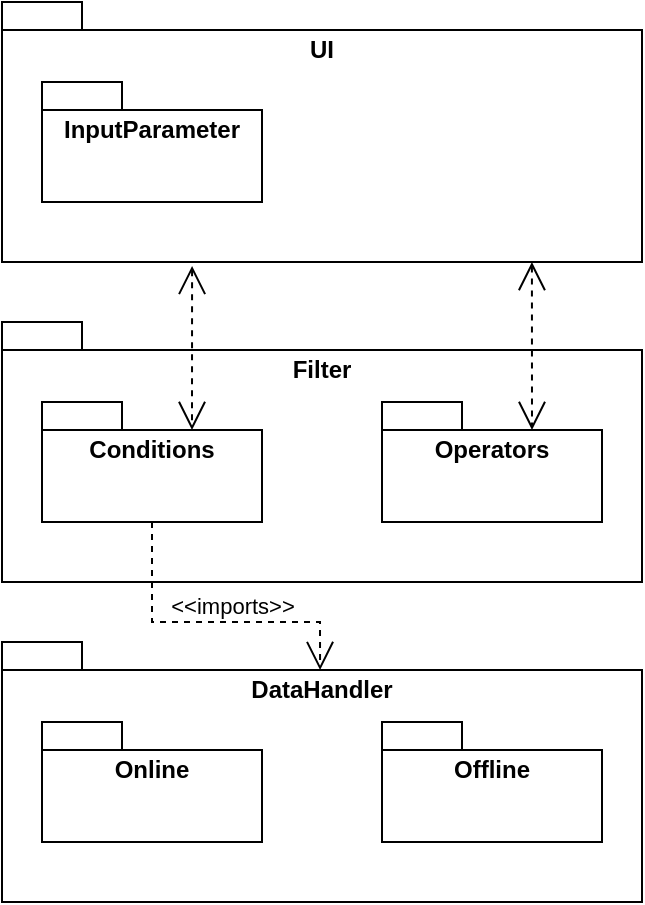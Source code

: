 <mxfile version="22.1.4" type="device">
  <diagram name="Page-1" id="4A2ldnu6Xc7ZFyDIuhB-">
    <mxGraphModel dx="1050" dy="574" grid="1" gridSize="10" guides="1" tooltips="1" connect="1" arrows="1" fold="1" page="1" pageScale="1" pageWidth="1100" pageHeight="850" math="0" shadow="0">
      <root>
        <mxCell id="0" />
        <mxCell id="1" parent="0" />
        <mxCell id="Z8BQ2JkEAXYIqbNXg26a-8" value="Filter" style="shape=folder;fontStyle=1;spacingTop=10;tabWidth=40;tabHeight=14;tabPosition=left;html=1;whiteSpace=wrap;verticalAlign=top;" parent="1" vertex="1">
          <mxGeometry x="120" y="280" width="320" height="130" as="geometry" />
        </mxCell>
        <mxCell id="Z8BQ2JkEAXYIqbNXg26a-1" value="Conditions" style="shape=folder;fontStyle=1;spacingTop=10;tabWidth=40;tabHeight=14;tabPosition=left;html=1;whiteSpace=wrap;verticalAlign=top;" parent="1" vertex="1">
          <mxGeometry x="140" y="320" width="110" height="60" as="geometry" />
        </mxCell>
        <mxCell id="Z8BQ2JkEAXYIqbNXg26a-2" value="UI" style="shape=folder;fontStyle=1;spacingTop=10;tabWidth=40;tabHeight=14;tabPosition=left;html=1;whiteSpace=wrap;verticalAlign=top;points=[[0,0,0,0,0],[0,0,0,0,14],[0,0,0,0,43],[0,0,0,0,72],[0,0,0,0,101],[0,0,0,0,130],[0,0,0,20,0],[0,0,0,40,0],[0,0,0,40,14],[0,0,0,180,14],[0,0,0,320,14],[0,0,0,320,43],[0,0,0,320,72],[0,0,0,320,101],[0,0,0,320,130],[0.12,1,0,0,0],[0.25,1,0,0,0],[0.37,1,0,0,0],[0.5,1,0,0,0],[0.63,1,0,0,0],[0.75,1,0,0,0],[0.87,1,0,0,0]];" parent="1" vertex="1">
          <mxGeometry x="120" y="120" width="320" height="130" as="geometry" />
        </mxCell>
        <mxCell id="Z8BQ2JkEAXYIqbNXg26a-3" value="Operators" style="shape=folder;fontStyle=1;spacingTop=10;tabWidth=40;tabHeight=14;tabPosition=left;html=1;whiteSpace=wrap;labelPosition=center;verticalLabelPosition=middle;align=center;verticalAlign=top;" parent="1" vertex="1">
          <mxGeometry x="310" y="320" width="110" height="60" as="geometry" />
        </mxCell>
        <mxCell id="Z8BQ2JkEAXYIqbNXg26a-4" value="DataHandler" style="shape=folder;fontStyle=1;spacingTop=10;tabWidth=40;tabHeight=14;tabPosition=left;html=1;whiteSpace=wrap;verticalAlign=top;" parent="1" vertex="1">
          <mxGeometry x="120" y="440" width="320" height="130" as="geometry" />
        </mxCell>
        <mxCell id="Z8BQ2JkEAXYIqbNXg26a-5" value="Online" style="shape=folder;fontStyle=1;spacingTop=10;tabWidth=40;tabHeight=14;tabPosition=left;html=1;whiteSpace=wrap;verticalAlign=top;" parent="1" vertex="1">
          <mxGeometry x="140" y="480" width="110" height="60" as="geometry" />
        </mxCell>
        <mxCell id="Z8BQ2JkEAXYIqbNXg26a-7" value="Offline" style="shape=folder;fontStyle=1;spacingTop=10;tabWidth=40;tabHeight=14;tabPosition=left;html=1;whiteSpace=wrap;verticalAlign=top;" parent="1" vertex="1">
          <mxGeometry x="310" y="480" width="110" height="60" as="geometry" />
        </mxCell>
        <mxCell id="Z8BQ2JkEAXYIqbNXg26a-9" style="edgeStyle=orthogonalEdgeStyle;rounded=0;orthogonalLoop=1;jettySize=auto;html=1;dashed=1;endArrow=open;endFill=0;endSize=12;entryX=0;entryY=0;entryDx=75;entryDy=14;entryPerimeter=0;exitX=0.297;exitY=1.015;exitDx=0;exitDy=0;exitPerimeter=0;startArrow=open;startFill=0;startSize=12;" parent="1" source="Z8BQ2JkEAXYIqbNXg26a-2" target="Z8BQ2JkEAXYIqbNXg26a-1" edge="1">
          <mxGeometry relative="1" as="geometry">
            <mxPoint x="238" y="250" as="sourcePoint" />
            <mxPoint x="238" y="250" as="targetPoint" />
          </mxGeometry>
        </mxCell>
        <mxCell id="Z8BQ2JkEAXYIqbNXg26a-11" style="edgeStyle=orthogonalEdgeStyle;rounded=0;orthogonalLoop=1;jettySize=auto;html=1;dashed=1;endArrow=open;endFill=0;endSize=12;exitX=0.828;exitY=1;exitDx=0;exitDy=0;exitPerimeter=0;entryX=0;entryY=0;entryDx=75;entryDy=14;entryPerimeter=0;startArrow=open;startFill=0;startSize=12;" parent="1" source="Z8BQ2JkEAXYIqbNXg26a-2" target="Z8BQ2JkEAXYIqbNXg26a-3" edge="1">
          <mxGeometry relative="1" as="geometry">
            <mxPoint x="538" y="240" as="sourcePoint" />
            <mxPoint x="515" y="324" as="targetPoint" />
          </mxGeometry>
        </mxCell>
        <mxCell id="Z8BQ2JkEAXYIqbNXg26a-16" style="edgeStyle=orthogonalEdgeStyle;rounded=0;orthogonalLoop=1;jettySize=auto;html=1;exitX=0.5;exitY=1;exitDx=0;exitDy=0;exitPerimeter=0;entryX=0.497;entryY=0.108;entryDx=0;entryDy=0;entryPerimeter=0;endSize=12;endArrow=open;endFill=0;dashed=1;" parent="1" source="Z8BQ2JkEAXYIqbNXg26a-1" target="Z8BQ2JkEAXYIqbNXg26a-4" edge="1">
          <mxGeometry relative="1" as="geometry">
            <Array as="points">
              <mxPoint x="195" y="430" />
              <mxPoint x="279" y="430" />
            </Array>
          </mxGeometry>
        </mxCell>
        <mxCell id="feWmXR4Q0zb_O4XgosFN-1" value="&amp;lt;&amp;lt;imports&amp;gt;&amp;gt;" style="edgeLabel;html=1;align=center;verticalAlign=middle;resizable=0;points=[];" vertex="1" connectable="0" parent="Z8BQ2JkEAXYIqbNXg26a-16">
          <mxGeometry x="-0.605" y="2" relative="1" as="geometry">
            <mxPoint x="38" y="11" as="offset" />
          </mxGeometry>
        </mxCell>
        <mxCell id="x8kjlUTJ4EAUSzC76fjr-1" value="InputParameter" style="shape=folder;fontStyle=1;spacingTop=10;tabWidth=40;tabHeight=14;tabPosition=left;html=1;whiteSpace=wrap;verticalAlign=top;" parent="1" vertex="1">
          <mxGeometry x="140" y="160" width="110" height="60" as="geometry" />
        </mxCell>
      </root>
    </mxGraphModel>
  </diagram>
</mxfile>
